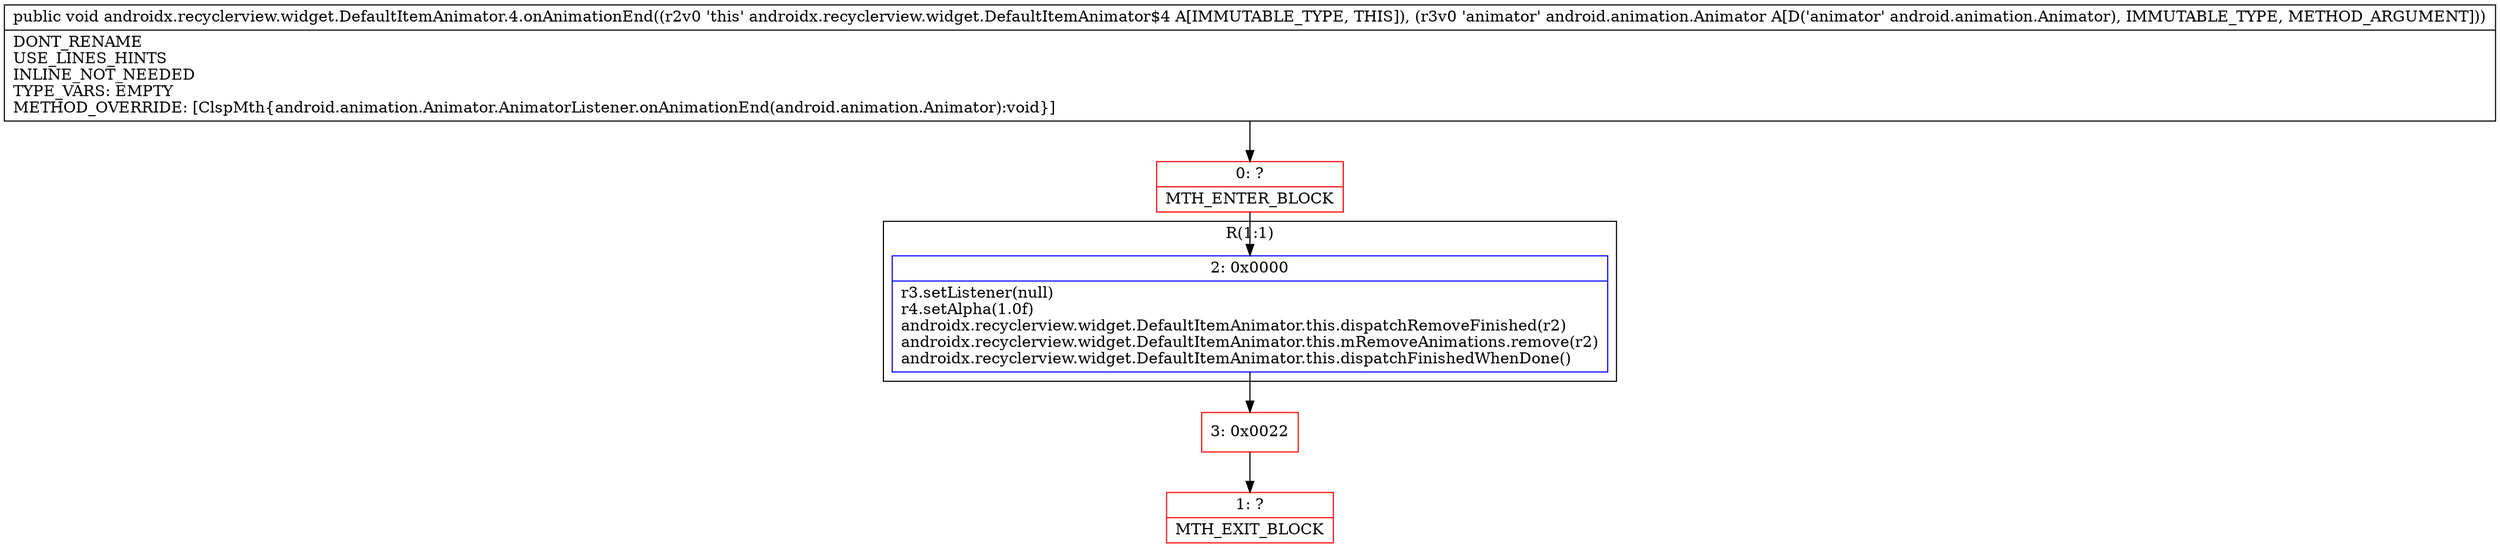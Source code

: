 digraph "CFG forandroidx.recyclerview.widget.DefaultItemAnimator.4.onAnimationEnd(Landroid\/animation\/Animator;)V" {
subgraph cluster_Region_150937884 {
label = "R(1:1)";
node [shape=record,color=blue];
Node_2 [shape=record,label="{2\:\ 0x0000|r3.setListener(null)\lr4.setAlpha(1.0f)\landroidx.recyclerview.widget.DefaultItemAnimator.this.dispatchRemoveFinished(r2)\landroidx.recyclerview.widget.DefaultItemAnimator.this.mRemoveAnimations.remove(r2)\landroidx.recyclerview.widget.DefaultItemAnimator.this.dispatchFinishedWhenDone()\l}"];
}
Node_0 [shape=record,color=red,label="{0\:\ ?|MTH_ENTER_BLOCK\l}"];
Node_3 [shape=record,color=red,label="{3\:\ 0x0022}"];
Node_1 [shape=record,color=red,label="{1\:\ ?|MTH_EXIT_BLOCK\l}"];
MethodNode[shape=record,label="{public void androidx.recyclerview.widget.DefaultItemAnimator.4.onAnimationEnd((r2v0 'this' androidx.recyclerview.widget.DefaultItemAnimator$4 A[IMMUTABLE_TYPE, THIS]), (r3v0 'animator' android.animation.Animator A[D('animator' android.animation.Animator), IMMUTABLE_TYPE, METHOD_ARGUMENT]))  | DONT_RENAME\lUSE_LINES_HINTS\lINLINE_NOT_NEEDED\lTYPE_VARS: EMPTY\lMETHOD_OVERRIDE: [ClspMth\{android.animation.Animator.AnimatorListener.onAnimationEnd(android.animation.Animator):void\}]\l}"];
MethodNode -> Node_0;Node_2 -> Node_3;
Node_0 -> Node_2;
Node_3 -> Node_1;
}

